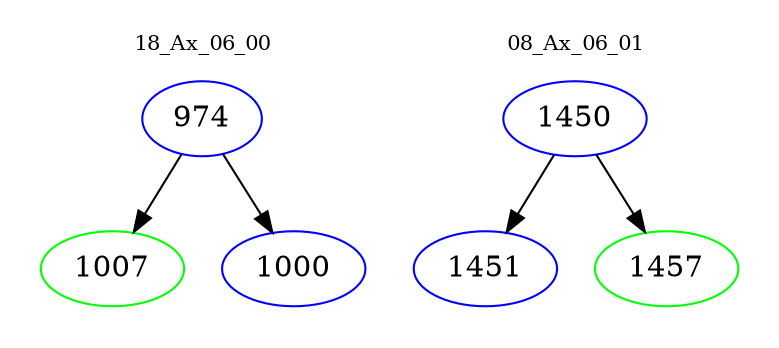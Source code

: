 digraph{
subgraph cluster_0 {
color = white
label = "18_Ax_06_00";
fontsize=10;
T0_974 [label="974", color="blue"]
T0_974 -> T0_1007 [color="black"]
T0_1007 [label="1007", color="green"]
T0_974 -> T0_1000 [color="black"]
T0_1000 [label="1000", color="blue"]
}
subgraph cluster_1 {
color = white
label = "08_Ax_06_01";
fontsize=10;
T1_1450 [label="1450", color="blue"]
T1_1450 -> T1_1451 [color="black"]
T1_1451 [label="1451", color="blue"]
T1_1450 -> T1_1457 [color="black"]
T1_1457 [label="1457", color="green"]
}
}
